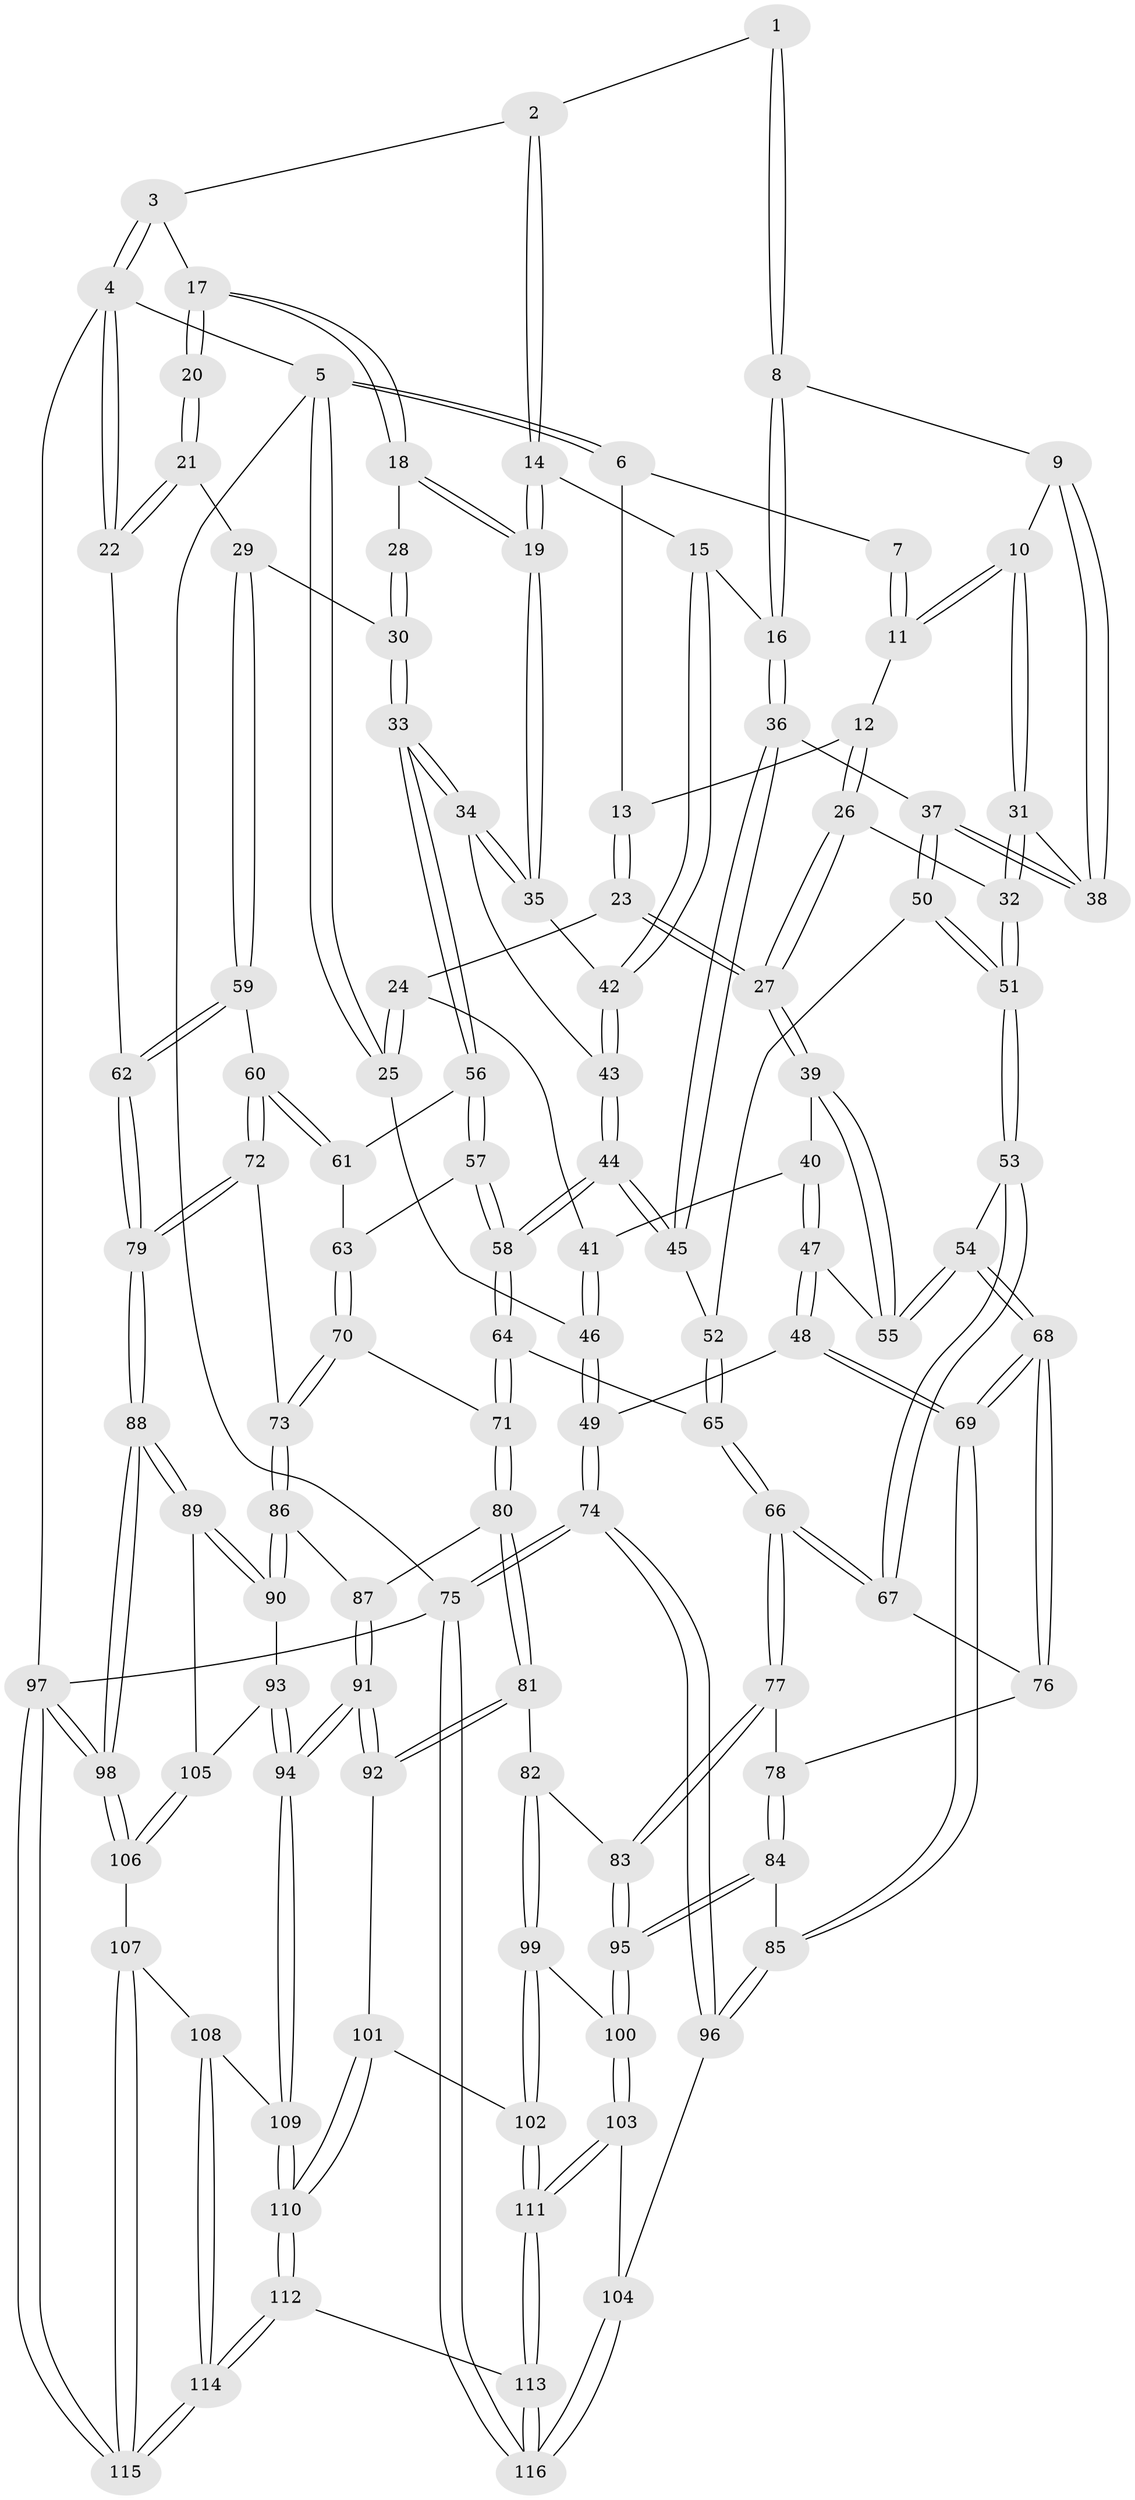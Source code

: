 // Generated by graph-tools (version 1.1) at 2025/01/03/09/25 05:01:24]
// undirected, 116 vertices, 287 edges
graph export_dot {
graph [start="1"]
  node [color=gray90,style=filled];
  1 [pos="+0.5169371273497742+0"];
  2 [pos="+0.6565024605694854+0"];
  3 [pos="+0.8053293866337616+0"];
  4 [pos="+1+0"];
  5 [pos="+0+0"];
  6 [pos="+0.2209306051199807+0"];
  7 [pos="+0.44605194515694546+0"];
  8 [pos="+0.5350155895534242+0.11049955959691977"];
  9 [pos="+0.4796309572031234+0.11447887086889771"];
  10 [pos="+0.4357297673729044+0.1000561349333532"];
  11 [pos="+0.42832001399275327+0.0733618023289744"];
  12 [pos="+0.31484070832820304+0.054423469143033476"];
  13 [pos="+0.2227093805669914+0"];
  14 [pos="+0.6499673996075952+0.021293418504671008"];
  15 [pos="+0.6117746674510668+0.11450832539122573"];
  16 [pos="+0.5865856234946194+0.12363589607912781"];
  17 [pos="+0.8347360501051645+0"];
  18 [pos="+0.8053876503849764+0.10255245665593164"];
  19 [pos="+0.7961818537475124+0.12053832485586974"];
  20 [pos="+0.9516626529399934+0.0721430719979814"];
  21 [pos="+1+0.1335492221991436"];
  22 [pos="+1+0.12891936425425707"];
  23 [pos="+0.17953741390633327+0.09157118844238765"];
  24 [pos="+0.15356376954926249+0.10379162225975386"];
  25 [pos="+0+0"];
  26 [pos="+0.3028645768924135+0.20212213508551333"];
  27 [pos="+0.29176600823220983+0.20460658890039982"];
  28 [pos="+0.9335093199897961+0.08132567573855395"];
  29 [pos="+0.881335655198025+0.23556514863221106"];
  30 [pos="+0.840282488549173+0.22403000175982912"];
  31 [pos="+0.3586121340316138+0.1863682449462886"];
  32 [pos="+0.3346654459117891+0.20331470485806202"];
  33 [pos="+0.8195720002888786+0.22139680699943126"];
  34 [pos="+0.8056242660306604+0.207982270576818"];
  35 [pos="+0.7911567514649751+0.1741444491495409"];
  36 [pos="+0.558205338562234+0.23058544073387235"];
  37 [pos="+0.5012211142588293+0.23403538216206965"];
  38 [pos="+0.4932295924071006+0.22289140239086397"];
  39 [pos="+0.2629178617209895+0.24230835965668973"];
  40 [pos="+0.11400867343306055+0.20881810145236215"];
  41 [pos="+0.09578010939028557+0.17014666361272276"];
  42 [pos="+0.6467736389703029+0.1431590575756492"];
  43 [pos="+0.6523779088971704+0.27011364804086835"];
  44 [pos="+0.6288588515337116+0.2980549472085219"];
  45 [pos="+0.6013878788698729+0.28458243741578926"];
  46 [pos="+0+0.1795637885339762"];
  47 [pos="+0.1077458435868175+0.3243314359548354"];
  48 [pos="+0+0.39632661991910745"];
  49 [pos="+0+0.37797636738466583"];
  50 [pos="+0.44749815751953587+0.31844570486567964"];
  51 [pos="+0.42843507796576946+0.3257681131308825"];
  52 [pos="+0.5003552893407262+0.3292819517043255"];
  53 [pos="+0.40988693762666495+0.3768732654281111"];
  54 [pos="+0.24127819733485106+0.33743234011826123"];
  55 [pos="+0.23201355656125944+0.3168247272931575"];
  56 [pos="+0.8067814610205457+0.2626089187501717"];
  57 [pos="+0.7214230019252599+0.3513196090033612"];
  58 [pos="+0.6484552342105069+0.3667546729529492"];
  59 [pos="+0.9450292196434635+0.34418322948515756"];
  60 [pos="+0.8729936540618318+0.42127428775051573"];
  61 [pos="+0.8162296156009574+0.32454991922876286"];
  62 [pos="+1+0.39205491517256685"];
  63 [pos="+0.7749766972475933+0.38838404856679"];
  64 [pos="+0.6328549621413837+0.4155259041305694"];
  65 [pos="+0.5781586565073309+0.42363791445004123"];
  66 [pos="+0.5265130630670887+0.4526087550870657"];
  67 [pos="+0.41066571413364955+0.38805924637725503"];
  68 [pos="+0.24250802828126694+0.4861538401064018"];
  69 [pos="+0.20717971391673654+0.5741402093650229"];
  70 [pos="+0.7945197010844494+0.426923076462806"];
  71 [pos="+0.6565309273965952+0.45304059415195214"];
  72 [pos="+0.858868303778023+0.45818638534608946"];
  73 [pos="+0.8566232726319875+0.46110489637185664"];
  74 [pos="+0+0.8182886835916446"];
  75 [pos="+0+1"];
  76 [pos="+0.40508668165910316+0.39805211731909834"];
  77 [pos="+0.4997284104142091+0.5383045746347956"];
  78 [pos="+0.407372296100646+0.47957000400555005"];
  79 [pos="+1+0.45239546264011316"];
  80 [pos="+0.6611111657870632+0.4728453249910866"];
  81 [pos="+0.607803983230093+0.6540972800108837"];
  82 [pos="+0.591904935079713+0.6546765168857068"];
  83 [pos="+0.5050159598894375+0.5874470497756699"];
  84 [pos="+0.27641414277931436+0.6286951708212866"];
  85 [pos="+0.21289274518340448+0.5952874281381627"];
  86 [pos="+0.8522225545408725+0.5102345862185882"];
  87 [pos="+0.7477882616435297+0.5154581776585111"];
  88 [pos="+1+0.6203013529051787"];
  89 [pos="+1+0.6359369573832514"];
  90 [pos="+0.8553159259571086+0.5182233779136329"];
  91 [pos="+0.698052222959286+0.6875651006395171"];
  92 [pos="+0.6146123729597076+0.6575421794770491"];
  93 [pos="+0.777571148097289+0.6863593470087377"];
  94 [pos="+0.739848520591451+0.7112010698392892"];
  95 [pos="+0.2766974926935464+0.6289386831169542"];
  96 [pos="+0.031016313414561254+0.7363543578737861"];
  97 [pos="+1+1"];
  98 [pos="+1+1"];
  99 [pos="+0.512108478098766+0.7431143267069105"];
  100 [pos="+0.33020949271770716+0.750673167416666"];
  101 [pos="+0.6037514246843703+0.8074230158875078"];
  102 [pos="+0.5223513062605629+0.8362142898532828"];
  103 [pos="+0.3266037916708664+0.7810413376307139"];
  104 [pos="+0.22806500550753736+0.9067774239192521"];
  105 [pos="+0.9799757451872072+0.6869450165809237"];
  106 [pos="+0.8946320351814568+0.8536416314409465"];
  107 [pos="+0.8905348868742057+0.8544150429152915"];
  108 [pos="+0.8150366051325603+0.8234294994421548"];
  109 [pos="+0.7507131660655383+0.7668144107715397"];
  110 [pos="+0.6603345621595278+0.8897297303067445"];
  111 [pos="+0.5149142172075339+0.9818696148125168"];
  112 [pos="+0.5639784061049411+1"];
  113 [pos="+0.5526698868565186+1"];
  114 [pos="+0.7016223474160912+1"];
  115 [pos="+0.7958140035217193+1"];
  116 [pos="+0.2053953498589783+1"];
  1 -- 2;
  1 -- 8;
  1 -- 8;
  2 -- 3;
  2 -- 14;
  2 -- 14;
  3 -- 4;
  3 -- 4;
  3 -- 17;
  4 -- 5;
  4 -- 22;
  4 -- 22;
  4 -- 97;
  5 -- 6;
  5 -- 6;
  5 -- 25;
  5 -- 25;
  5 -- 75;
  6 -- 7;
  6 -- 13;
  7 -- 11;
  7 -- 11;
  8 -- 9;
  8 -- 16;
  8 -- 16;
  9 -- 10;
  9 -- 38;
  9 -- 38;
  10 -- 11;
  10 -- 11;
  10 -- 31;
  10 -- 31;
  11 -- 12;
  12 -- 13;
  12 -- 26;
  12 -- 26;
  13 -- 23;
  13 -- 23;
  14 -- 15;
  14 -- 19;
  14 -- 19;
  15 -- 16;
  15 -- 42;
  15 -- 42;
  16 -- 36;
  16 -- 36;
  17 -- 18;
  17 -- 18;
  17 -- 20;
  17 -- 20;
  18 -- 19;
  18 -- 19;
  18 -- 28;
  19 -- 35;
  19 -- 35;
  20 -- 21;
  20 -- 21;
  21 -- 22;
  21 -- 22;
  21 -- 29;
  22 -- 62;
  23 -- 24;
  23 -- 27;
  23 -- 27;
  24 -- 25;
  24 -- 25;
  24 -- 41;
  25 -- 46;
  26 -- 27;
  26 -- 27;
  26 -- 32;
  27 -- 39;
  27 -- 39;
  28 -- 30;
  28 -- 30;
  29 -- 30;
  29 -- 59;
  29 -- 59;
  30 -- 33;
  30 -- 33;
  31 -- 32;
  31 -- 32;
  31 -- 38;
  32 -- 51;
  32 -- 51;
  33 -- 34;
  33 -- 34;
  33 -- 56;
  33 -- 56;
  34 -- 35;
  34 -- 35;
  34 -- 43;
  35 -- 42;
  36 -- 37;
  36 -- 45;
  36 -- 45;
  37 -- 38;
  37 -- 38;
  37 -- 50;
  37 -- 50;
  39 -- 40;
  39 -- 55;
  39 -- 55;
  40 -- 41;
  40 -- 47;
  40 -- 47;
  41 -- 46;
  41 -- 46;
  42 -- 43;
  42 -- 43;
  43 -- 44;
  43 -- 44;
  44 -- 45;
  44 -- 45;
  44 -- 58;
  44 -- 58;
  45 -- 52;
  46 -- 49;
  46 -- 49;
  47 -- 48;
  47 -- 48;
  47 -- 55;
  48 -- 49;
  48 -- 69;
  48 -- 69;
  49 -- 74;
  49 -- 74;
  50 -- 51;
  50 -- 51;
  50 -- 52;
  51 -- 53;
  51 -- 53;
  52 -- 65;
  52 -- 65;
  53 -- 54;
  53 -- 67;
  53 -- 67;
  54 -- 55;
  54 -- 55;
  54 -- 68;
  54 -- 68;
  56 -- 57;
  56 -- 57;
  56 -- 61;
  57 -- 58;
  57 -- 58;
  57 -- 63;
  58 -- 64;
  58 -- 64;
  59 -- 60;
  59 -- 62;
  59 -- 62;
  60 -- 61;
  60 -- 61;
  60 -- 72;
  60 -- 72;
  61 -- 63;
  62 -- 79;
  62 -- 79;
  63 -- 70;
  63 -- 70;
  64 -- 65;
  64 -- 71;
  64 -- 71;
  65 -- 66;
  65 -- 66;
  66 -- 67;
  66 -- 67;
  66 -- 77;
  66 -- 77;
  67 -- 76;
  68 -- 69;
  68 -- 69;
  68 -- 76;
  68 -- 76;
  69 -- 85;
  69 -- 85;
  70 -- 71;
  70 -- 73;
  70 -- 73;
  71 -- 80;
  71 -- 80;
  72 -- 73;
  72 -- 79;
  72 -- 79;
  73 -- 86;
  73 -- 86;
  74 -- 75;
  74 -- 75;
  74 -- 96;
  74 -- 96;
  75 -- 116;
  75 -- 116;
  75 -- 97;
  76 -- 78;
  77 -- 78;
  77 -- 83;
  77 -- 83;
  78 -- 84;
  78 -- 84;
  79 -- 88;
  79 -- 88;
  80 -- 81;
  80 -- 81;
  80 -- 87;
  81 -- 82;
  81 -- 92;
  81 -- 92;
  82 -- 83;
  82 -- 99;
  82 -- 99;
  83 -- 95;
  83 -- 95;
  84 -- 85;
  84 -- 95;
  84 -- 95;
  85 -- 96;
  85 -- 96;
  86 -- 87;
  86 -- 90;
  86 -- 90;
  87 -- 91;
  87 -- 91;
  88 -- 89;
  88 -- 89;
  88 -- 98;
  88 -- 98;
  89 -- 90;
  89 -- 90;
  89 -- 105;
  90 -- 93;
  91 -- 92;
  91 -- 92;
  91 -- 94;
  91 -- 94;
  92 -- 101;
  93 -- 94;
  93 -- 94;
  93 -- 105;
  94 -- 109;
  94 -- 109;
  95 -- 100;
  95 -- 100;
  96 -- 104;
  97 -- 98;
  97 -- 98;
  97 -- 115;
  97 -- 115;
  98 -- 106;
  98 -- 106;
  99 -- 100;
  99 -- 102;
  99 -- 102;
  100 -- 103;
  100 -- 103;
  101 -- 102;
  101 -- 110;
  101 -- 110;
  102 -- 111;
  102 -- 111;
  103 -- 104;
  103 -- 111;
  103 -- 111;
  104 -- 116;
  104 -- 116;
  105 -- 106;
  105 -- 106;
  106 -- 107;
  107 -- 108;
  107 -- 115;
  107 -- 115;
  108 -- 109;
  108 -- 114;
  108 -- 114;
  109 -- 110;
  109 -- 110;
  110 -- 112;
  110 -- 112;
  111 -- 113;
  111 -- 113;
  112 -- 113;
  112 -- 114;
  112 -- 114;
  113 -- 116;
  113 -- 116;
  114 -- 115;
  114 -- 115;
}
